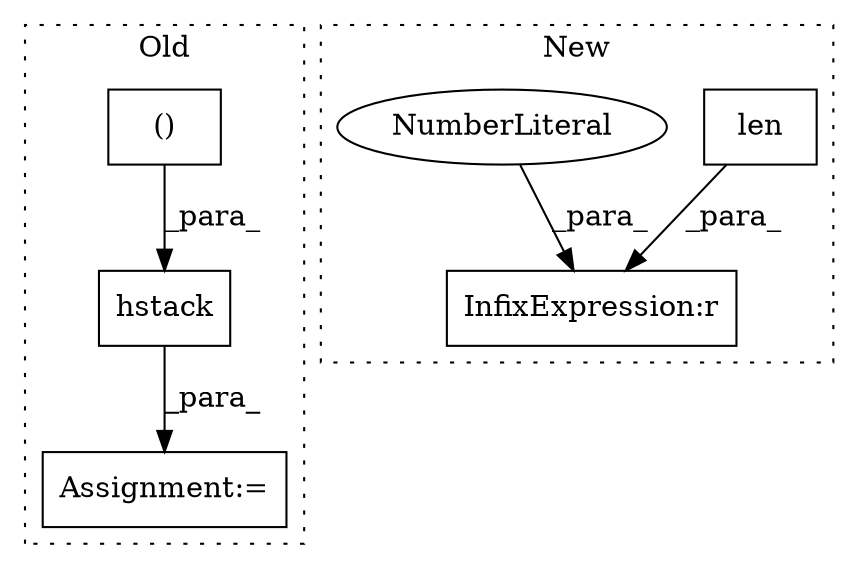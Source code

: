 digraph G {
subgraph cluster0 {
1 [label="hstack" a="32" s="8202,8277" l="18,2" shape="box"];
3 [label="Assignment:=" a="7" s="8195" l="1" shape="box"];
4 [label="()" a="106" s="8220" l="57" shape="box"];
label = "Old";
style="dotted";
}
subgraph cluster1 {
2 [label="len" a="32" s="9252,9272" l="4,1" shape="box"];
5 [label="InfixExpression:r" a="27" s="9273" l="4" shape="box"];
6 [label="NumberLiteral" a="34" s="9277" l="1" shape="ellipse"];
label = "New";
style="dotted";
}
1 -> 3 [label="_para_"];
2 -> 5 [label="_para_"];
4 -> 1 [label="_para_"];
6 -> 5 [label="_para_"];
}